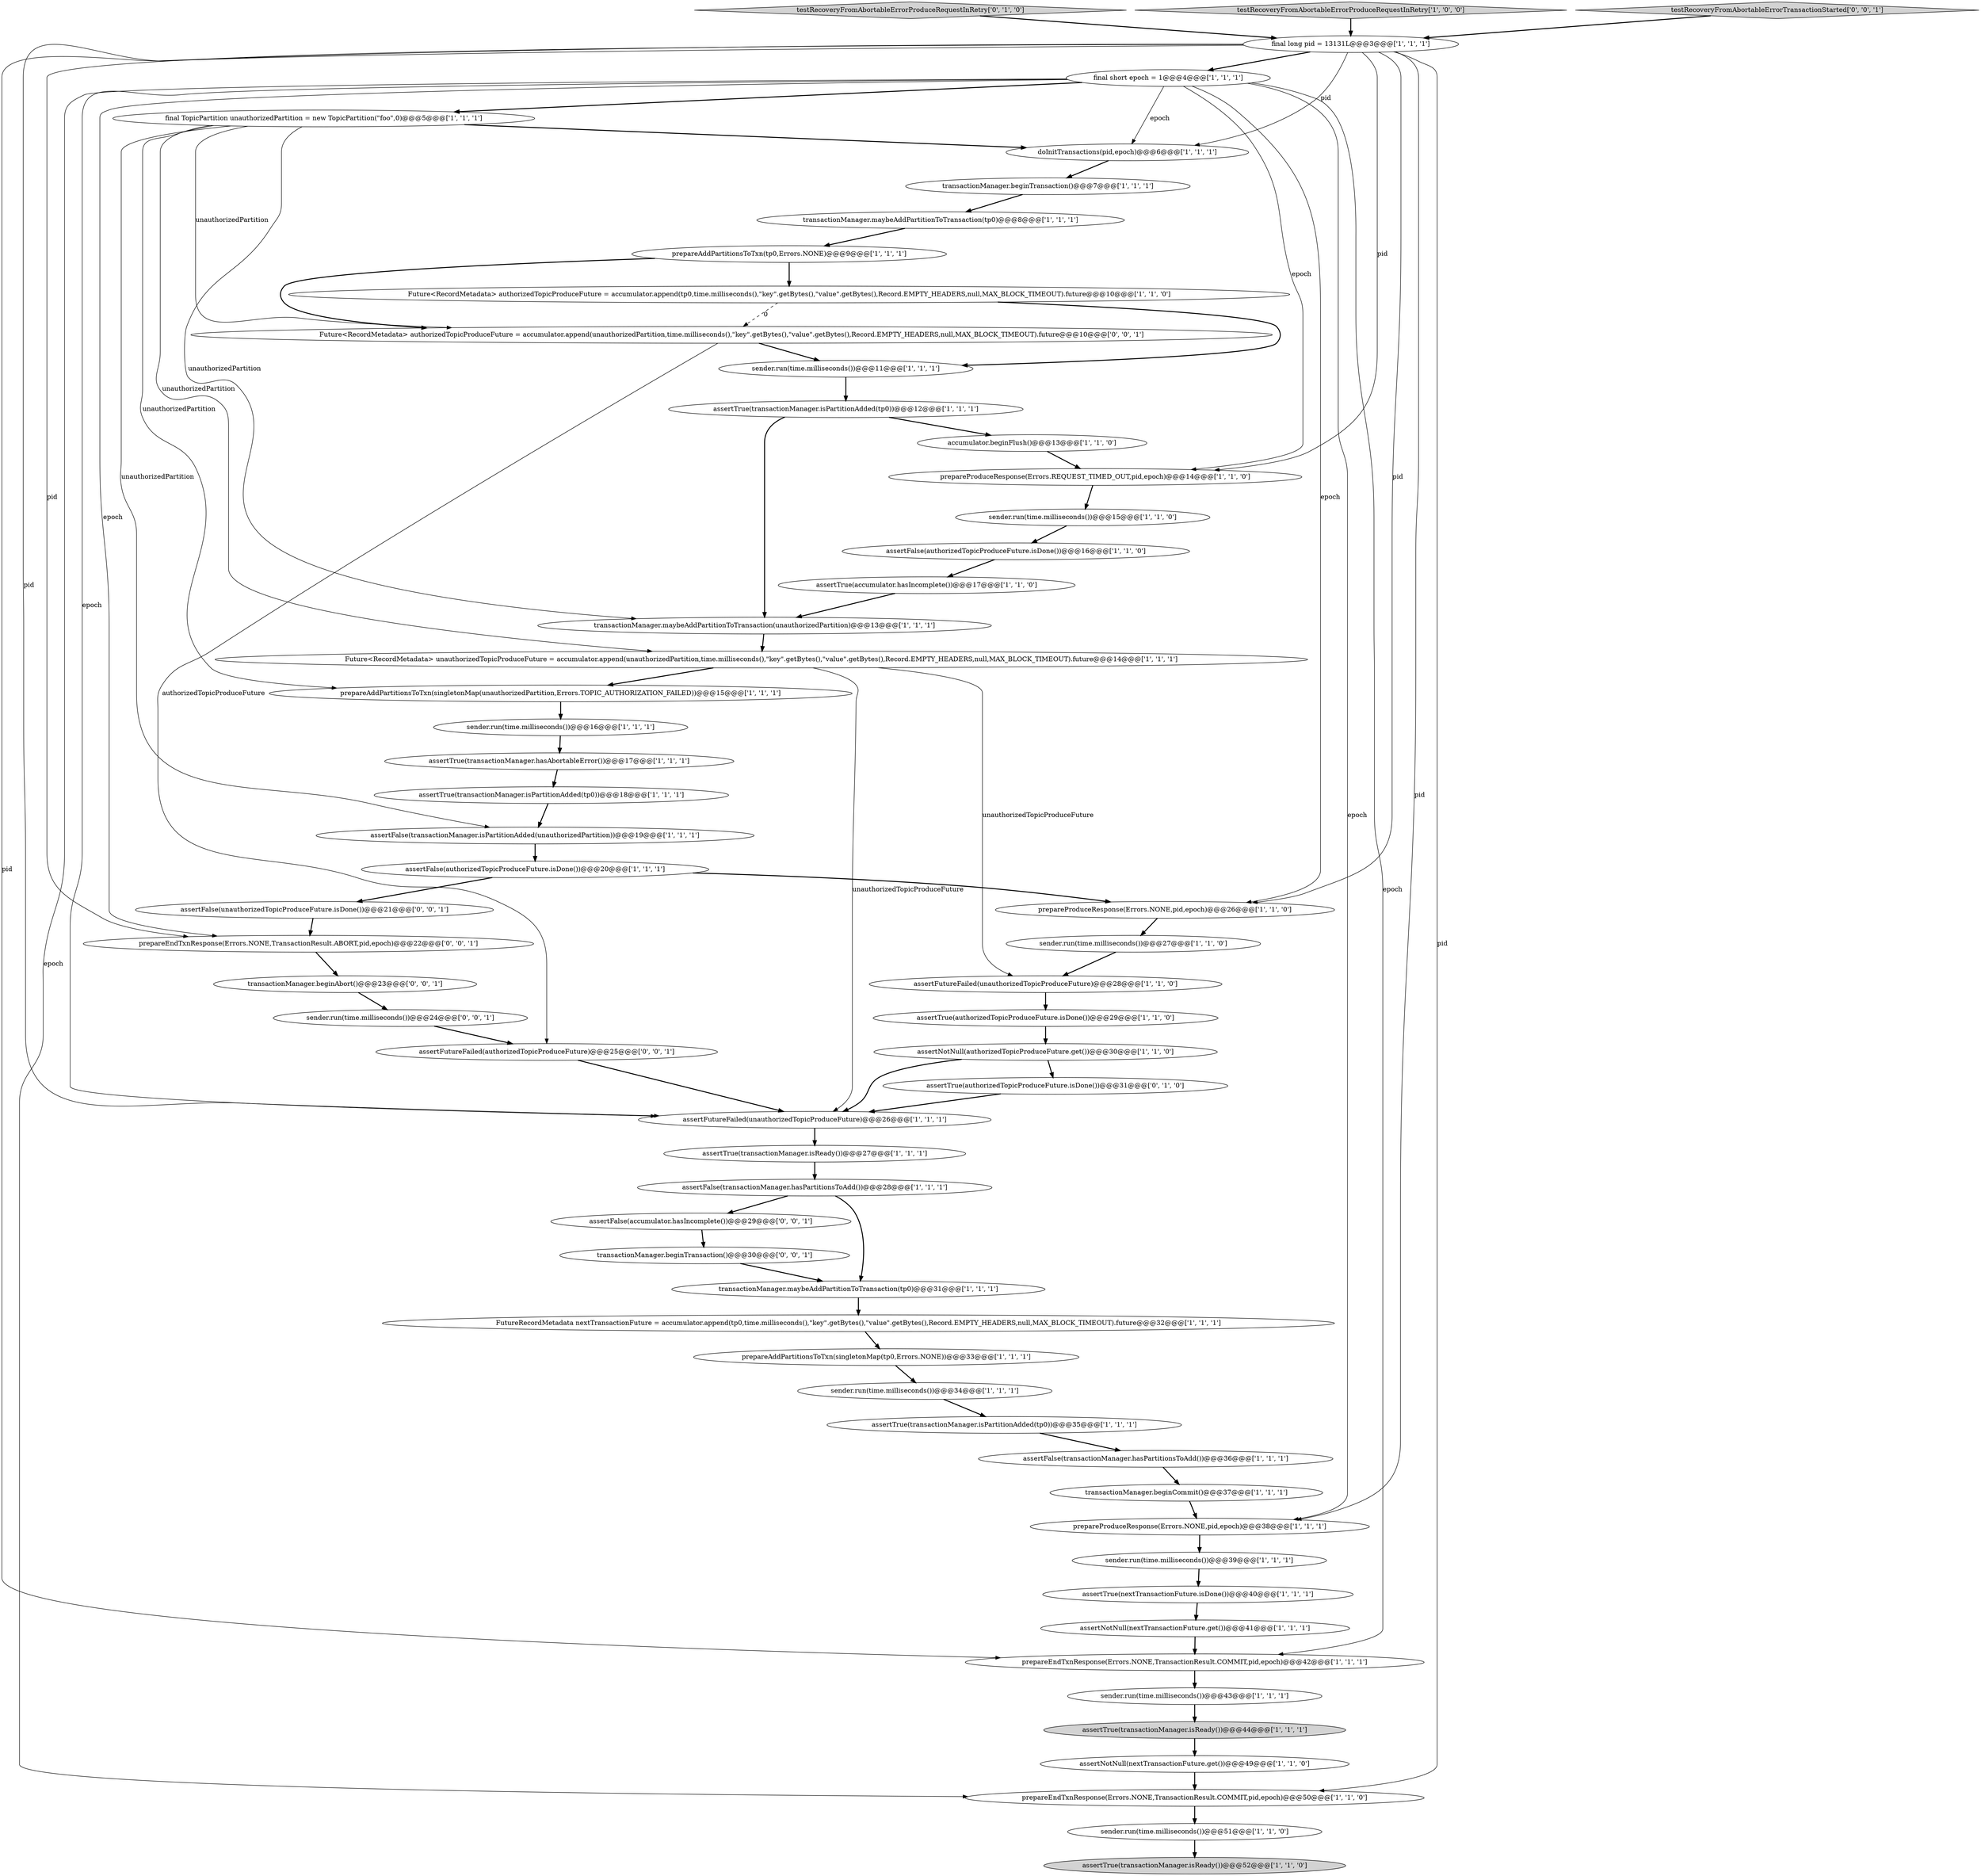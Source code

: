 digraph {
45 [style = filled, label = "doInitTransactions(pid,epoch)@@@6@@@['1', '1', '1']", fillcolor = white, shape = ellipse image = "AAA0AAABBB1BBB"];
35 [style = filled, label = "FutureRecordMetadata nextTransactionFuture = accumulator.append(tp0,time.milliseconds(),\"key\".getBytes(),\"value\".getBytes(),Record.EMPTY_HEADERS,null,MAX_BLOCK_TIMEOUT).future@@@32@@@['1', '1', '1']", fillcolor = white, shape = ellipse image = "AAA0AAABBB1BBB"];
5 [style = filled, label = "assertFalse(authorizedTopicProduceFuture.isDone())@@@16@@@['1', '1', '0']", fillcolor = white, shape = ellipse image = "AAA0AAABBB1BBB"];
57 [style = filled, label = "assertFutureFailed(authorizedTopicProduceFuture)@@@25@@@['0', '0', '1']", fillcolor = white, shape = ellipse image = "AAA0AAABBB3BBB"];
43 [style = filled, label = "prepareAddPartitionsToTxn(tp0,Errors.NONE)@@@9@@@['1', '1', '1']", fillcolor = white, shape = ellipse image = "AAA0AAABBB1BBB"];
58 [style = filled, label = "Future<RecordMetadata> authorizedTopicProduceFuture = accumulator.append(unauthorizedPartition,time.milliseconds(),\"key\".getBytes(),\"value\".getBytes(),Record.EMPTY_HEADERS,null,MAX_BLOCK_TIMEOUT).future@@@10@@@['0', '0', '1']", fillcolor = white, shape = ellipse image = "AAA0AAABBB3BBB"];
22 [style = filled, label = "assertTrue(transactionManager.isPartitionAdded(tp0))@@@18@@@['1', '1', '1']", fillcolor = white, shape = ellipse image = "AAA0AAABBB1BBB"];
41 [style = filled, label = "prepareProduceResponse(Errors.REQUEST_TIMED_OUT,pid,epoch)@@@14@@@['1', '1', '0']", fillcolor = white, shape = ellipse image = "AAA0AAABBB1BBB"];
49 [style = filled, label = "transactionManager.maybeAddPartitionToTransaction(tp0)@@@31@@@['1', '1', '1']", fillcolor = white, shape = ellipse image = "AAA0AAABBB1BBB"];
51 [style = filled, label = "testRecoveryFromAbortableErrorProduceRequestInRetry['0', '1', '0']", fillcolor = lightgray, shape = diamond image = "AAA0AAABBB2BBB"];
19 [style = filled, label = "prepareAddPartitionsToTxn(singletonMap(unauthorizedPartition,Errors.TOPIC_AUTHORIZATION_FAILED))@@@15@@@['1', '1', '1']", fillcolor = white, shape = ellipse image = "AAA0AAABBB1BBB"];
16 [style = filled, label = "sender.run(time.milliseconds())@@@39@@@['1', '1', '1']", fillcolor = white, shape = ellipse image = "AAA0AAABBB1BBB"];
27 [style = filled, label = "assertFalse(transactionManager.isPartitionAdded(unauthorizedPartition))@@@19@@@['1', '1', '1']", fillcolor = white, shape = ellipse image = "AAA0AAABBB1BBB"];
52 [style = filled, label = "transactionManager.beginAbort()@@@23@@@['0', '0', '1']", fillcolor = white, shape = ellipse image = "AAA0AAABBB3BBB"];
8 [style = filled, label = "sender.run(time.milliseconds())@@@43@@@['1', '1', '1']", fillcolor = white, shape = ellipse image = "AAA0AAABBB1BBB"];
38 [style = filled, label = "assertTrue(transactionManager.isPartitionAdded(tp0))@@@12@@@['1', '1', '1']", fillcolor = white, shape = ellipse image = "AAA0AAABBB1BBB"];
3 [style = filled, label = "accumulator.beginFlush()@@@13@@@['1', '1', '0']", fillcolor = white, shape = ellipse image = "AAA0AAABBB1BBB"];
46 [style = filled, label = "sender.run(time.milliseconds())@@@27@@@['1', '1', '0']", fillcolor = white, shape = ellipse image = "AAA0AAABBB1BBB"];
40 [style = filled, label = "Future<RecordMetadata> authorizedTopicProduceFuture = accumulator.append(tp0,time.milliseconds(),\"key\".getBytes(),\"value\".getBytes(),Record.EMPTY_HEADERS,null,MAX_BLOCK_TIMEOUT).future@@@10@@@['1', '1', '0']", fillcolor = white, shape = ellipse image = "AAA0AAABBB1BBB"];
33 [style = filled, label = "prepareAddPartitionsToTxn(singletonMap(tp0,Errors.NONE))@@@33@@@['1', '1', '1']", fillcolor = white, shape = ellipse image = "AAA0AAABBB1BBB"];
48 [style = filled, label = "assertNotNull(authorizedTopicProduceFuture.get())@@@30@@@['1', '1', '0']", fillcolor = white, shape = ellipse image = "AAA0AAABBB1BBB"];
18 [style = filled, label = "assertFutureFailed(unauthorizedTopicProduceFuture)@@@26@@@['1', '1', '1']", fillcolor = white, shape = ellipse image = "AAA0AAABBB1BBB"];
13 [style = filled, label = "sender.run(time.milliseconds())@@@34@@@['1', '1', '1']", fillcolor = white, shape = ellipse image = "AAA0AAABBB1BBB"];
37 [style = filled, label = "assertFalse(transactionManager.hasPartitionsToAdd())@@@28@@@['1', '1', '1']", fillcolor = white, shape = ellipse image = "AAA0AAABBB1BBB"];
44 [style = filled, label = "assertTrue(accumulator.hasIncomplete())@@@17@@@['1', '1', '0']", fillcolor = white, shape = ellipse image = "AAA0AAABBB1BBB"];
26 [style = filled, label = "final short epoch = 1@@@4@@@['1', '1', '1']", fillcolor = white, shape = ellipse image = "AAA0AAABBB1BBB"];
9 [style = filled, label = "assertNotNull(nextTransactionFuture.get())@@@49@@@['1', '1', '0']", fillcolor = white, shape = ellipse image = "AAA0AAABBB1BBB"];
50 [style = filled, label = "assertTrue(authorizedTopicProduceFuture.isDone())@@@31@@@['0', '1', '0']", fillcolor = white, shape = ellipse image = "AAA1AAABBB2BBB"];
55 [style = filled, label = "assertFalse(accumulator.hasIncomplete())@@@29@@@['0', '0', '1']", fillcolor = white, shape = ellipse image = "AAA0AAABBB3BBB"];
0 [style = filled, label = "transactionManager.maybeAddPartitionToTransaction(unauthorizedPartition)@@@13@@@['1', '1', '1']", fillcolor = white, shape = ellipse image = "AAA0AAABBB1BBB"];
25 [style = filled, label = "assertTrue(transactionManager.isReady())@@@44@@@['1', '1', '1']", fillcolor = lightgray, shape = ellipse image = "AAA0AAABBB1BBB"];
28 [style = filled, label = "assertTrue(nextTransactionFuture.isDone())@@@40@@@['1', '1', '1']", fillcolor = white, shape = ellipse image = "AAA0AAABBB1BBB"];
15 [style = filled, label = "assertFalse(authorizedTopicProduceFuture.isDone())@@@20@@@['1', '1', '1']", fillcolor = white, shape = ellipse image = "AAA0AAABBB1BBB"];
32 [style = filled, label = "assertNotNull(nextTransactionFuture.get())@@@41@@@['1', '1', '1']", fillcolor = white, shape = ellipse image = "AAA0AAABBB1BBB"];
42 [style = filled, label = "assertTrue(transactionManager.hasAbortableError())@@@17@@@['1', '1', '1']", fillcolor = white, shape = ellipse image = "AAA0AAABBB1BBB"];
20 [style = filled, label = "assertTrue(transactionManager.isReady())@@@52@@@['1', '1', '0']", fillcolor = lightgray, shape = ellipse image = "AAA0AAABBB1BBB"];
17 [style = filled, label = "assertFalse(transactionManager.hasPartitionsToAdd())@@@36@@@['1', '1', '1']", fillcolor = white, shape = ellipse image = "AAA0AAABBB1BBB"];
4 [style = filled, label = "assertFutureFailed(unauthorizedTopicProduceFuture)@@@28@@@['1', '1', '0']", fillcolor = white, shape = ellipse image = "AAA0AAABBB1BBB"];
12 [style = filled, label = "final TopicPartition unauthorizedPartition = new TopicPartition(\"foo\",0)@@@5@@@['1', '1', '1']", fillcolor = white, shape = ellipse image = "AAA0AAABBB1BBB"];
21 [style = filled, label = "testRecoveryFromAbortableErrorProduceRequestInRetry['1', '0', '0']", fillcolor = lightgray, shape = diamond image = "AAA0AAABBB1BBB"];
24 [style = filled, label = "assertTrue(transactionManager.isReady())@@@27@@@['1', '1', '1']", fillcolor = white, shape = ellipse image = "AAA0AAABBB1BBB"];
31 [style = filled, label = "sender.run(time.milliseconds())@@@15@@@['1', '1', '0']", fillcolor = white, shape = ellipse image = "AAA0AAABBB1BBB"];
47 [style = filled, label = "sender.run(time.milliseconds())@@@51@@@['1', '1', '0']", fillcolor = white, shape = ellipse image = "AAA0AAABBB1BBB"];
53 [style = filled, label = "prepareEndTxnResponse(Errors.NONE,TransactionResult.ABORT,pid,epoch)@@@22@@@['0', '0', '1']", fillcolor = white, shape = ellipse image = "AAA0AAABBB3BBB"];
36 [style = filled, label = "final long pid = 13131L@@@3@@@['1', '1', '1']", fillcolor = white, shape = ellipse image = "AAA0AAABBB1BBB"];
7 [style = filled, label = "prepareEndTxnResponse(Errors.NONE,TransactionResult.COMMIT,pid,epoch)@@@42@@@['1', '1', '1']", fillcolor = white, shape = ellipse image = "AAA0AAABBB1BBB"];
56 [style = filled, label = "transactionManager.beginTransaction()@@@30@@@['0', '0', '1']", fillcolor = white, shape = ellipse image = "AAA0AAABBB3BBB"];
2 [style = filled, label = "transactionManager.maybeAddPartitionToTransaction(tp0)@@@8@@@['1', '1', '1']", fillcolor = white, shape = ellipse image = "AAA0AAABBB1BBB"];
10 [style = filled, label = "prepareEndTxnResponse(Errors.NONE,TransactionResult.COMMIT,pid,epoch)@@@50@@@['1', '1', '0']", fillcolor = white, shape = ellipse image = "AAA0AAABBB1BBB"];
30 [style = filled, label = "prepareProduceResponse(Errors.NONE,pid,epoch)@@@26@@@['1', '1', '0']", fillcolor = white, shape = ellipse image = "AAA0AAABBB1BBB"];
39 [style = filled, label = "prepareProduceResponse(Errors.NONE,pid,epoch)@@@38@@@['1', '1', '1']", fillcolor = white, shape = ellipse image = "AAA0AAABBB1BBB"];
29 [style = filled, label = "transactionManager.beginTransaction()@@@7@@@['1', '1', '1']", fillcolor = white, shape = ellipse image = "AAA0AAABBB1BBB"];
34 [style = filled, label = "transactionManager.beginCommit()@@@37@@@['1', '1', '1']", fillcolor = white, shape = ellipse image = "AAA0AAABBB1BBB"];
23 [style = filled, label = "sender.run(time.milliseconds())@@@16@@@['1', '1', '1']", fillcolor = white, shape = ellipse image = "AAA0AAABBB1BBB"];
59 [style = filled, label = "testRecoveryFromAbortableErrorTransactionStarted['0', '0', '1']", fillcolor = lightgray, shape = diamond image = "AAA0AAABBB3BBB"];
54 [style = filled, label = "sender.run(time.milliseconds())@@@24@@@['0', '0', '1']", fillcolor = white, shape = ellipse image = "AAA0AAABBB3BBB"];
1 [style = filled, label = "Future<RecordMetadata> unauthorizedTopicProduceFuture = accumulator.append(unauthorizedPartition,time.milliseconds(),\"key\".getBytes(),\"value\".getBytes(),Record.EMPTY_HEADERS,null,MAX_BLOCK_TIMEOUT).future@@@14@@@['1', '1', '1']", fillcolor = white, shape = ellipse image = "AAA0AAABBB1BBB"];
11 [style = filled, label = "assertTrue(transactionManager.isPartitionAdded(tp0))@@@35@@@['1', '1', '1']", fillcolor = white, shape = ellipse image = "AAA0AAABBB1BBB"];
6 [style = filled, label = "assertTrue(authorizedTopicProduceFuture.isDone())@@@29@@@['1', '1', '0']", fillcolor = white, shape = ellipse image = "AAA0AAABBB1BBB"];
60 [style = filled, label = "assertFalse(unauthorizedTopicProduceFuture.isDone())@@@21@@@['0', '0', '1']", fillcolor = white, shape = ellipse image = "AAA0AAABBB3BBB"];
14 [style = filled, label = "sender.run(time.milliseconds())@@@11@@@['1', '1', '1']", fillcolor = white, shape = ellipse image = "AAA0AAABBB1BBB"];
26->39 [style = solid, label="epoch"];
12->27 [style = solid, label="unauthorizedPartition"];
4->6 [style = bold, label=""];
35->33 [style = bold, label=""];
10->47 [style = bold, label=""];
12->1 [style = solid, label="unauthorizedPartition"];
12->0 [style = solid, label="unauthorizedPartition"];
15->60 [style = bold, label=""];
58->57 [style = solid, label="authorizedTopicProduceFuture"];
51->36 [style = bold, label=""];
19->23 [style = bold, label=""];
26->30 [style = solid, label="epoch"];
43->58 [style = bold, label=""];
36->53 [style = solid, label="pid"];
13->11 [style = bold, label=""];
36->18 [style = solid, label="pid"];
8->25 [style = bold, label=""];
16->28 [style = bold, label=""];
32->7 [style = bold, label=""];
47->20 [style = bold, label=""];
26->10 [style = solid, label="epoch"];
1->18 [style = solid, label="unauthorizedTopicProduceFuture"];
6->48 [style = bold, label=""];
24->37 [style = bold, label=""];
26->18 [style = solid, label="epoch"];
55->56 [style = bold, label=""];
48->50 [style = bold, label=""];
37->55 [style = bold, label=""];
39->16 [style = bold, label=""];
28->32 [style = bold, label=""];
60->53 [style = bold, label=""];
11->17 [style = bold, label=""];
49->35 [style = bold, label=""];
48->18 [style = bold, label=""];
54->57 [style = bold, label=""];
45->29 [style = bold, label=""];
59->36 [style = bold, label=""];
31->5 [style = bold, label=""];
25->9 [style = bold, label=""];
12->19 [style = solid, label="unauthorizedPartition"];
26->12 [style = bold, label=""];
38->0 [style = bold, label=""];
34->39 [style = bold, label=""];
21->36 [style = bold, label=""];
1->4 [style = solid, label="unauthorizedTopicProduceFuture"];
46->4 [style = bold, label=""];
9->10 [style = bold, label=""];
42->22 [style = bold, label=""];
15->30 [style = bold, label=""];
56->49 [style = bold, label=""];
2->43 [style = bold, label=""];
7->8 [style = bold, label=""];
30->46 [style = bold, label=""];
12->58 [style = solid, label="unauthorizedPartition"];
29->2 [style = bold, label=""];
36->45 [style = solid, label="pid"];
36->10 [style = solid, label="pid"];
5->44 [style = bold, label=""];
27->15 [style = bold, label=""];
36->39 [style = solid, label="pid"];
44->0 [style = bold, label=""];
41->31 [style = bold, label=""];
36->41 [style = solid, label="pid"];
50->18 [style = bold, label=""];
43->40 [style = bold, label=""];
12->45 [style = bold, label=""];
37->49 [style = bold, label=""];
26->7 [style = solid, label="epoch"];
23->42 [style = bold, label=""];
14->38 [style = bold, label=""];
26->53 [style = solid, label="epoch"];
18->24 [style = bold, label=""];
26->41 [style = solid, label="epoch"];
22->27 [style = bold, label=""];
57->18 [style = bold, label=""];
58->14 [style = bold, label=""];
0->1 [style = bold, label=""];
52->54 [style = bold, label=""];
26->45 [style = solid, label="epoch"];
33->13 [style = bold, label=""];
40->58 [style = dashed, label="0"];
36->30 [style = solid, label="pid"];
38->3 [style = bold, label=""];
40->14 [style = bold, label=""];
36->7 [style = solid, label="pid"];
36->26 [style = bold, label=""];
3->41 [style = bold, label=""];
1->19 [style = bold, label=""];
17->34 [style = bold, label=""];
53->52 [style = bold, label=""];
}
